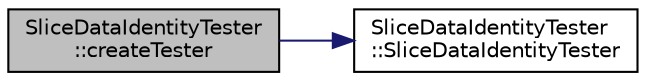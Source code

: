 digraph "SliceDataIdentityTester::createTester"
{
  edge [fontname="Helvetica",fontsize="10",labelfontname="Helvetica",labelfontsize="10"];
  node [fontname="Helvetica",fontsize="10",shape=record];
  rankdir="LR";
  Node24 [label="SliceDataIdentityTester\l::createTester",height=0.2,width=0.4,color="black", fillcolor="grey75", style="filled", fontcolor="black"];
  Node24 -> Node25 [color="midnightblue",fontsize="10",style="solid",fontname="Helvetica"];
  Node25 [label="SliceDataIdentityTester\l::SliceDataIdentityTester",height=0.2,width=0.4,color="black", fillcolor="white", style="filled",URL="$class_slice_data_identity_tester.html#adde8293ad13b57d9d4aeb55f7afd1c65"];
}
